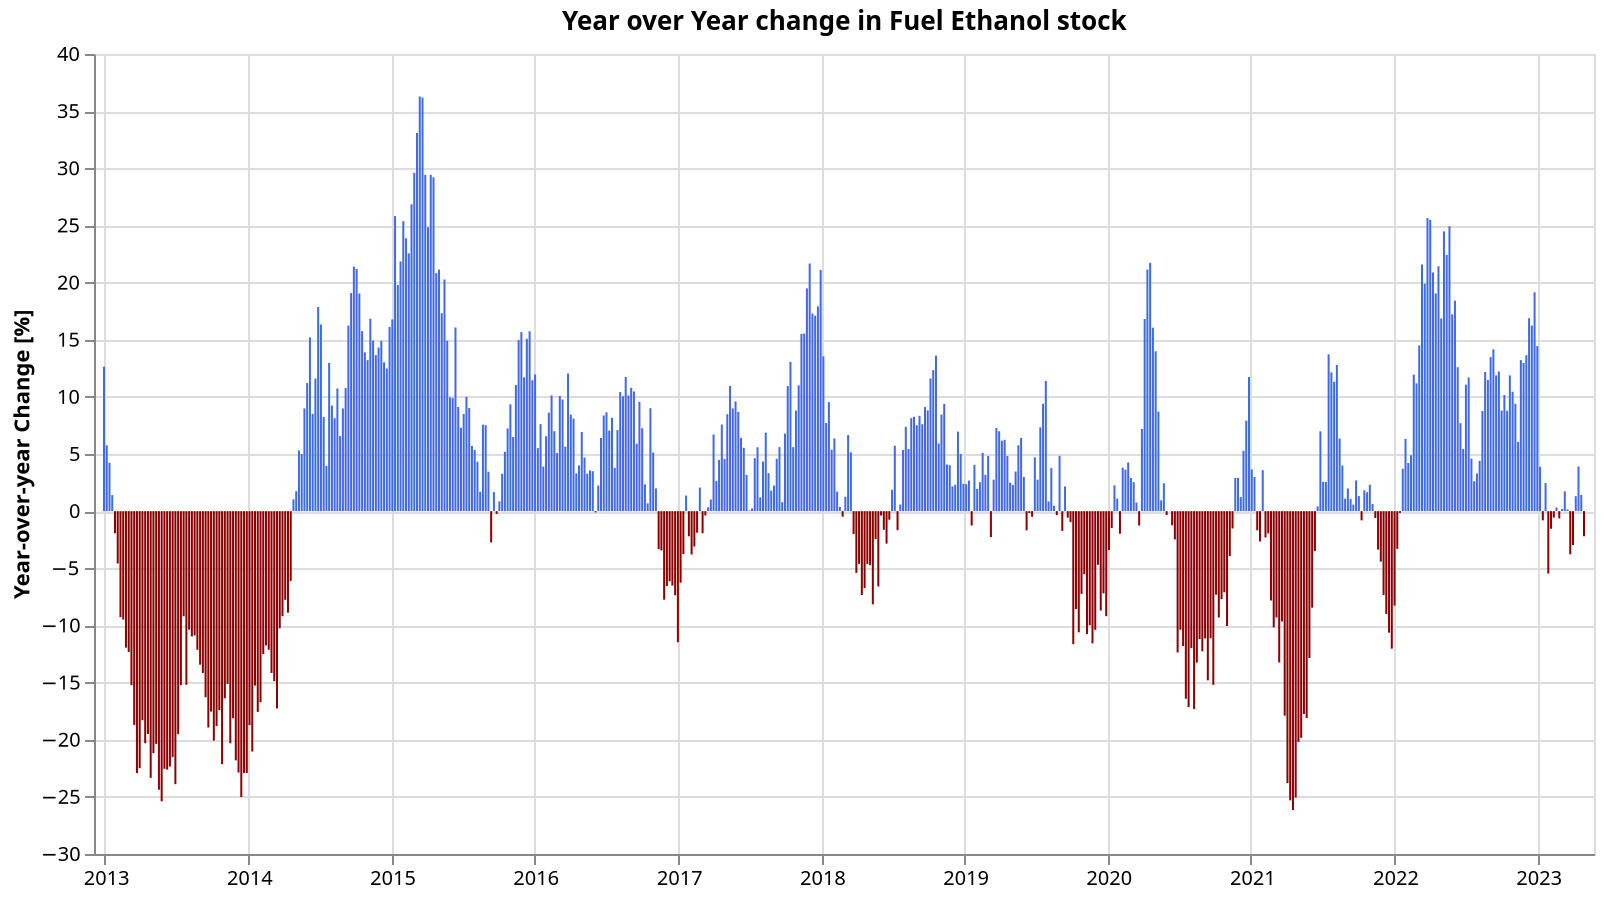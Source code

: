 {
  "config": {
    "view": {
      "continuousWidth": 400,
      "continuousHeight": 300
    }
  },
  "data": {
    "name": "data-045fdbd971f144f46b2c26459a3975e5"
  },
  "mark": {
    "type": "bar",
    "width": 1
  },
  "encoding": {
    "color": {
      "condition": {
        "value": "darkred",
        "test": "datum['Fuel Ethanol'] < 0"
      },
      "value": "royalblue"
    },
    "tooltip": [
      {
        "field": "dt",
        "title": "",
        "type": "temporal"
      },
      {
        "field": "Fuel Ethanol",
        "format": ",.02f",
        "title": "YoY % Change",
        "type": "quantitative"
      }
    ],
    "x": {
      "axis": {
        "title": ""
      },
      "field": "dt",
      "type": "temporal"
    },
    "y": {
      "axis": {
        "title": "Year-over-year Change [%]"
      },
      "field": "Fuel Ethanol",
      "type": "quantitative"
    }
  },
  "height": 400,
  "title": "Year over Year change in Fuel Ethanol stock",
  "width": 750,
  "$schema": "https://vega.github.io/schema/vega-lite/v5.json",
  "datasets": {
    "data-045fdbd971f144f46b2c26459a3975e5": [
      {
        "dt": "2012-01-01T00:00:00",
        "Fuel Ethanol": null
      },
      {
        "dt": "2012-01-08T00:00:00",
        "Fuel Ethanol": null
      },
      {
        "dt": "2012-01-15T00:00:00",
        "Fuel Ethanol": null
      },
      {
        "dt": "2012-01-22T00:00:00",
        "Fuel Ethanol": null
      },
      {
        "dt": "2012-01-29T00:00:00",
        "Fuel Ethanol": null
      },
      {
        "dt": "2012-02-05T00:00:00",
        "Fuel Ethanol": null
      },
      {
        "dt": "2012-02-12T00:00:00",
        "Fuel Ethanol": null
      },
      {
        "dt": "2012-02-19T00:00:00",
        "Fuel Ethanol": null
      },
      {
        "dt": "2012-02-26T00:00:00",
        "Fuel Ethanol": null
      },
      {
        "dt": "2012-03-04T00:00:00",
        "Fuel Ethanol": null
      },
      {
        "dt": "2012-03-11T00:00:00",
        "Fuel Ethanol": null
      },
      {
        "dt": "2012-03-18T00:00:00",
        "Fuel Ethanol": null
      },
      {
        "dt": "2012-03-25T00:00:00",
        "Fuel Ethanol": null
      },
      {
        "dt": "2012-04-01T00:00:00",
        "Fuel Ethanol": null
      },
      {
        "dt": "2012-04-08T00:00:00",
        "Fuel Ethanol": null
      },
      {
        "dt": "2012-04-15T00:00:00",
        "Fuel Ethanol": null
      },
      {
        "dt": "2012-04-22T00:00:00",
        "Fuel Ethanol": null
      },
      {
        "dt": "2012-04-29T00:00:00",
        "Fuel Ethanol": null
      },
      {
        "dt": "2012-05-06T00:00:00",
        "Fuel Ethanol": null
      },
      {
        "dt": "2012-05-13T00:00:00",
        "Fuel Ethanol": null
      },
      {
        "dt": "2012-05-20T00:00:00",
        "Fuel Ethanol": null
      },
      {
        "dt": "2012-05-27T00:00:00",
        "Fuel Ethanol": null
      },
      {
        "dt": "2012-06-03T00:00:00",
        "Fuel Ethanol": null
      },
      {
        "dt": "2012-06-10T00:00:00",
        "Fuel Ethanol": null
      },
      {
        "dt": "2012-06-17T00:00:00",
        "Fuel Ethanol": null
      },
      {
        "dt": "2012-06-24T00:00:00",
        "Fuel Ethanol": null
      },
      {
        "dt": "2012-07-01T00:00:00",
        "Fuel Ethanol": null
      },
      {
        "dt": "2012-07-08T00:00:00",
        "Fuel Ethanol": null
      },
      {
        "dt": "2012-07-15T00:00:00",
        "Fuel Ethanol": null
      },
      {
        "dt": "2012-07-22T00:00:00",
        "Fuel Ethanol": null
      },
      {
        "dt": "2012-07-29T00:00:00",
        "Fuel Ethanol": null
      },
      {
        "dt": "2012-08-05T00:00:00",
        "Fuel Ethanol": null
      },
      {
        "dt": "2012-08-12T00:00:00",
        "Fuel Ethanol": null
      },
      {
        "dt": "2012-08-19T00:00:00",
        "Fuel Ethanol": null
      },
      {
        "dt": "2012-08-26T00:00:00",
        "Fuel Ethanol": null
      },
      {
        "dt": "2012-09-02T00:00:00",
        "Fuel Ethanol": null
      },
      {
        "dt": "2012-09-09T00:00:00",
        "Fuel Ethanol": null
      },
      {
        "dt": "2012-09-16T00:00:00",
        "Fuel Ethanol": null
      },
      {
        "dt": "2012-09-23T00:00:00",
        "Fuel Ethanol": null
      },
      {
        "dt": "2012-09-30T00:00:00",
        "Fuel Ethanol": null
      },
      {
        "dt": "2012-10-07T00:00:00",
        "Fuel Ethanol": null
      },
      {
        "dt": "2012-10-14T00:00:00",
        "Fuel Ethanol": null
      },
      {
        "dt": "2012-10-21T00:00:00",
        "Fuel Ethanol": null
      },
      {
        "dt": "2012-10-28T00:00:00",
        "Fuel Ethanol": null
      },
      {
        "dt": "2012-11-04T00:00:00",
        "Fuel Ethanol": null
      },
      {
        "dt": "2012-11-11T00:00:00",
        "Fuel Ethanol": null
      },
      {
        "dt": "2012-11-18T00:00:00",
        "Fuel Ethanol": null
      },
      {
        "dt": "2012-11-25T00:00:00",
        "Fuel Ethanol": null
      },
      {
        "dt": "2012-12-02T00:00:00",
        "Fuel Ethanol": null
      },
      {
        "dt": "2012-12-09T00:00:00",
        "Fuel Ethanol": null
      },
      {
        "dt": "2012-12-16T00:00:00",
        "Fuel Ethanol": null
      },
      {
        "dt": "2012-12-23T00:00:00",
        "Fuel Ethanol": null
      },
      {
        "dt": "2012-12-30T00:00:00",
        "Fuel Ethanol": 12.638617999442747
      },
      {
        "dt": "2013-01-06T00:00:00",
        "Fuel Ethanol": 5.758269855643738
      },
      {
        "dt": "2013-01-13T00:00:00",
        "Fuel Ethanol": 4.228308164832351
      },
      {
        "dt": "2013-01-20T00:00:00",
        "Fuel Ethanol": 1.403685937894461
      },
      {
        "dt": "2013-01-27T00:00:00",
        "Fuel Ethanol": -1.9336357125805725
      },
      {
        "dt": "2013-02-03T00:00:00",
        "Fuel Ethanol": -4.581493614394905
      },
      {
        "dt": "2013-02-10T00:00:00",
        "Fuel Ethanol": -9.272786488624195
      },
      {
        "dt": "2013-02-17T00:00:00",
        "Fuel Ethanol": -9.493964716805936
      },
      {
        "dt": "2013-02-24T00:00:00",
        "Fuel Ethanol": -11.944368693755115
      },
      {
        "dt": "2013-03-03T00:00:00",
        "Fuel Ethanol": -12.319891255097426
      },
      {
        "dt": "2013-03-10T00:00:00",
        "Fuel Ethanol": -15.220251326951873
      },
      {
        "dt": "2013-03-17T00:00:00",
        "Fuel Ethanol": -18.702945449742447
      },
      {
        "dt": "2013-03-24T00:00:00",
        "Fuel Ethanol": -22.92292734665017
      },
      {
        "dt": "2013-03-31T00:00:00",
        "Fuel Ethanol": -22.48924755021504
      },
      {
        "dt": "2013-04-07T00:00:00",
        "Fuel Ethanol": -18.298732316737087
      },
      {
        "dt": "2013-04-14T00:00:00",
        "Fuel Ethanol": -20.306809905316815
      },
      {
        "dt": "2013-04-21T00:00:00",
        "Fuel Ethanol": -19.494783086216373
      },
      {
        "dt": "2013-04-28T00:00:00",
        "Fuel Ethanol": -23.33723337233372
      },
      {
        "dt": "2013-05-05T00:00:00",
        "Fuel Ethanol": -21.179938242724795
      },
      {
        "dt": "2013-05-12T00:00:00",
        "Fuel Ethanol": -20.363548230731944
      },
      {
        "dt": "2013-05-19T00:00:00",
        "Fuel Ethanol": -24.37610991681466
      },
      {
        "dt": "2013-05-26T00:00:00",
        "Fuel Ethanol": -25.39055235261297
      },
      {
        "dt": "2013-06-02T00:00:00",
        "Fuel Ethanol": -22.545780630545586
      },
      {
        "dt": "2013-06-09T00:00:00",
        "Fuel Ethanol": -22.616858608342206
      },
      {
        "dt": "2013-06-16T00:00:00",
        "Fuel Ethanol": -22.35071984894973
      },
      {
        "dt": "2013-06-23T00:00:00",
        "Fuel Ethanol": -21.505997976586222
      },
      {
        "dt": "2013-06-30T00:00:00",
        "Fuel Ethanol": -23.890011333957517
      },
      {
        "dt": "2013-07-07T00:00:00",
        "Fuel Ethanol": -19.521810362482086
      },
      {
        "dt": "2013-07-14T00:00:00",
        "Fuel Ethanol": -15.228062998568227
      },
      {
        "dt": "2013-07-21T00:00:00",
        "Fuel Ethanol": -9.197579584319904
      },
      {
        "dt": "2013-07-28T00:00:00",
        "Fuel Ethanol": -15.19509303644142
      },
      {
        "dt": "2013-08-04T00:00:00",
        "Fuel Ethanol": -10.374778832234188
      },
      {
        "dt": "2013-08-11T00:00:00",
        "Fuel Ethanol": -10.96113189136444
      },
      {
        "dt": "2013-08-18T00:00:00",
        "Fuel Ethanol": -10.874384902395494
      },
      {
        "dt": "2013-08-25T00:00:00",
        "Fuel Ethanol": -12.133664972423485
      },
      {
        "dt": "2013-09-01T00:00:00",
        "Fuel Ethanol": -13.431560965193245
      },
      {
        "dt": "2013-09-08T00:00:00",
        "Fuel Ethanol": -14.161346488682536
      },
      {
        "dt": "2013-09-15T00:00:00",
        "Fuel Ethanol": -16.284605433376452
      },
      {
        "dt": "2013-09-22T00:00:00",
        "Fuel Ethanol": -18.931408692040087
      },
      {
        "dt": "2013-09-29T00:00:00",
        "Fuel Ethanol": -17.54040833687792
      },
      {
        "dt": "2013-10-06T00:00:00",
        "Fuel Ethanol": -20.07685916078106
      },
      {
        "dt": "2013-10-13T00:00:00",
        "Fuel Ethanol": -18.80035810205909
      },
      {
        "dt": "2013-10-20T00:00:00",
        "Fuel Ethanol": -17.40914419695192
      },
      {
        "dt": "2013-10-27T00:00:00",
        "Fuel Ethanol": -22.138953942232632
      },
      {
        "dt": "2013-11-03T00:00:00",
        "Fuel Ethanol": -16.38178209086899
      },
      {
        "dt": "2013-11-10T00:00:00",
        "Fuel Ethanol": -15.1139992157302
      },
      {
        "dt": "2013-11-17T00:00:00",
        "Fuel Ethanol": -20.30961060918265
      },
      {
        "dt": "2013-11-24T00:00:00",
        "Fuel Ethanol": -18.122853872567724
      },
      {
        "dt": "2013-12-01T00:00:00",
        "Fuel Ethanol": -21.803422780621485
      },
      {
        "dt": "2013-12-08T00:00:00",
        "Fuel Ethanol": -22.867984821250243
      },
      {
        "dt": "2013-12-15T00:00:00",
        "Fuel Ethanol": -25.01679623764277
      },
      {
        "dt": "2013-12-22T00:00:00",
        "Fuel Ethanol": -22.914102879645583
      },
      {
        "dt": "2013-12-29T00:00:00",
        "Fuel Ethanol": -22.910997872656214
      },
      {
        "dt": "2014-01-05T00:00:00",
        "Fuel Ethanol": -18.716631409287785
      },
      {
        "dt": "2014-01-12T00:00:00",
        "Fuel Ethanol": -21.035312607435785
      },
      {
        "dt": "2014-01-19T00:00:00",
        "Fuel Ethanol": -15.261664094009852
      },
      {
        "dt": "2014-01-26T00:00:00",
        "Fuel Ethanol": -17.565725413826684
      },
      {
        "dt": "2014-02-02T00:00:00",
        "Fuel Ethanol": -16.713105781669814
      },
      {
        "dt": "2014-02-09T00:00:00",
        "Fuel Ethanol": -12.502564102564095
      },
      {
        "dt": "2014-02-16T00:00:00",
        "Fuel Ethanol": -11.756860733521425
      },
      {
        "dt": "2014-02-23T00:00:00",
        "Fuel Ethanol": -12.129658304944757
      },
      {
        "dt": "2014-03-02T00:00:00",
        "Fuel Ethanol": -14.159474962534224
      },
      {
        "dt": "2014-03-09T00:00:00",
        "Fuel Ethanol": -14.87585616438356
      },
      {
        "dt": "2014-03-16T00:00:00",
        "Fuel Ethanol": -17.265096127809375
      },
      {
        "dt": "2014-03-23T00:00:00",
        "Fuel Ethanol": -10.251705750817031
      },
      {
        "dt": "2014-03-30T00:00:00",
        "Fuel Ethanol": -9.187117441793957
      },
      {
        "dt": "2014-04-06T00:00:00",
        "Fuel Ethanol": -7.76366089498538
      },
      {
        "dt": "2014-04-13T00:00:00",
        "Fuel Ethanol": -8.88216142114584
      },
      {
        "dt": "2014-04-20T00:00:00",
        "Fuel Ethanol": -6.1050477489768
      },
      {
        "dt": "2014-04-27T00:00:00",
        "Fuel Ethanol": 1.0331063629960058
      },
      {
        "dt": "2014-05-04T00:00:00",
        "Fuel Ethanol": 1.7391820502166588
      },
      {
        "dt": "2014-05-11T00:00:00",
        "Fuel Ethanol": 5.313774423275919
      },
      {
        "dt": "2014-05-18T00:00:00",
        "Fuel Ethanol": 4.99320232356939
      },
      {
        "dt": "2014-05-25T00:00:00",
        "Fuel Ethanol": 8.986103321493122
      },
      {
        "dt": "2014-06-01T00:00:00",
        "Fuel Ethanol": 11.205898482724997
      },
      {
        "dt": "2014-06-08T00:00:00",
        "Fuel Ethanol": 15.195097548774395
      },
      {
        "dt": "2014-06-15T00:00:00",
        "Fuel Ethanol": 8.510638297872353
      },
      {
        "dt": "2014-06-22T00:00:00",
        "Fuel Ethanol": 11.600073651261278
      },
      {
        "dt": "2014-06-29T00:00:00",
        "Fuel Ethanol": 17.863386209129175
      },
      {
        "dt": "2014-07-06T00:00:00",
        "Fuel Ethanol": 16.330555378840916
      },
      {
        "dt": "2014-07-13T00:00:00",
        "Fuel Ethanol": 8.245868017854985
      },
      {
        "dt": "2014-07-20T00:00:00",
        "Fuel Ethanol": 3.9578142203164024
      },
      {
        "dt": "2014-07-27T00:00:00",
        "Fuel Ethanol": 12.970278976478467
      },
      {
        "dt": "2014-08-03T00:00:00",
        "Fuel Ethanol": 9.236659487915766
      },
      {
        "dt": "2014-08-10T00:00:00",
        "Fuel Ethanol": 8.127853881278547
      },
      {
        "dt": "2014-08-17T00:00:00",
        "Fuel Ethanol": 10.732920762043463
      },
      {
        "dt": "2014-08-24T00:00:00",
        "Fuel Ethanol": 6.566153846153844
      },
      {
        "dt": "2014-08-31T00:00:00",
        "Fuel Ethanol": 8.984953132708418
      },
      {
        "dt": "2014-09-07T00:00:00",
        "Fuel Ethanol": 10.768947077263524
      },
      {
        "dt": "2014-09-14T00:00:00",
        "Fuel Ethanol": 16.23810112498454
      },
      {
        "dt": "2014-09-21T00:00:00",
        "Fuel Ethanol": 19.08025363479151
      },
      {
        "dt": "2014-09-28T00:00:00",
        "Fuel Ethanol": 21.400477142304464
      },
      {
        "dt": "2014-10-05T00:00:00",
        "Fuel Ethanol": 21.18908382066276
      },
      {
        "dt": "2014-10-12T00:00:00",
        "Fuel Ethanol": 19.047927881185565
      },
      {
        "dt": "2014-10-19T00:00:00",
        "Fuel Ethanol": 15.749403187302402
      },
      {
        "dt": "2014-10-26T00:00:00",
        "Fuel Ethanol": 13.88944589265424
      },
      {
        "dt": "2014-11-02T00:00:00",
        "Fuel Ethanol": 13.21463897131554
      },
      {
        "dt": "2014-11-09T00:00:00",
        "Fuel Ethanol": 16.841549528146228
      },
      {
        "dt": "2014-11-16T00:00:00",
        "Fuel Ethanol": 14.930716700921565
      },
      {
        "dt": "2014-11-23T00:00:00",
        "Fuel Ethanol": 13.646651577686054
      },
      {
        "dt": "2014-11-30T00:00:00",
        "Fuel Ethanol": 14.314996032795557
      },
      {
        "dt": "2014-12-07T00:00:00",
        "Fuel Ethanol": 14.901605385810468
      },
      {
        "dt": "2014-12-14T00:00:00",
        "Fuel Ethanol": 13.017599999999984
      },
      {
        "dt": "2014-12-21T00:00:00",
        "Fuel Ethanol": 12.484035759897827
      },
      {
        "dt": "2014-12-28T00:00:00",
        "Fuel Ethanol": 16.121165447310993
      },
      {
        "dt": "2015-01-04T00:00:00",
        "Fuel Ethanol": 16.774073615069995
      },
      {
        "dt": "2015-01-11T00:00:00",
        "Fuel Ethanol": 25.81788779698968
      },
      {
        "dt": "2015-01-18T00:00:00",
        "Fuel Ethanol": 19.79668586202843
      },
      {
        "dt": "2015-01-25T00:00:00",
        "Fuel Ethanol": 21.84620836286324
      },
      {
        "dt": "2015-02-01T00:00:00",
        "Fuel Ethanol": 25.371886014696223
      },
      {
        "dt": "2015-02-08T00:00:00",
        "Fuel Ethanol": 23.871761809869895
      },
      {
        "dt": "2015-02-15T00:00:00",
        "Fuel Ethanol": 22.56001860140673
      },
      {
        "dt": "2015-02-22T00:00:00",
        "Fuel Ethanol": 26.84445488721805
      },
      {
        "dt": "2015-03-01T00:00:00",
        "Fuel Ethanol": 29.600866895430734
      },
      {
        "dt": "2015-03-08T00:00:00",
        "Fuel Ethanol": 33.096555192356035
      },
      {
        "dt": "2015-03-15T00:00:00",
        "Fuel Ethanol": 36.28330169535905
      },
      {
        "dt": "2015-03-22T00:00:00",
        "Fuel Ethanol": 36.18475691560723
      },
      {
        "dt": "2015-03-29T00:00:00",
        "Fuel Ethanol": 29.429921259842516
      },
      {
        "dt": "2015-04-05T00:00:00",
        "Fuel Ethanol": 24.843054793685624
      },
      {
        "dt": "2015-04-12T00:00:00",
        "Fuel Ethanol": 29.41950852557673
      },
      {
        "dt": "2015-04-19T00:00:00",
        "Fuel Ethanol": 29.20450417726115
      },
      {
        "dt": "2015-04-26T00:00:00",
        "Fuel Ethanol": 20.828491749941904
      },
      {
        "dt": "2015-05-03T00:00:00",
        "Fuel Ethanol": 21.131855309218196
      },
      {
        "dt": "2015-05-10T00:00:00",
        "Fuel Ethanol": 17.321696913651596
      },
      {
        "dt": "2015-05-17T00:00:00",
        "Fuel Ethanol": 20.270747498528575
      },
      {
        "dt": "2015-05-24T00:00:00",
        "Fuel Ethanol": 14.912230544913951
      },
      {
        "dt": "2015-05-31T00:00:00",
        "Fuel Ethanol": 9.96164383561644
      },
      {
        "dt": "2015-06-07T00:00:00",
        "Fuel Ethanol": 9.901205080881548
      },
      {
        "dt": "2015-06-14T00:00:00",
        "Fuel Ethanol": 16.067226890756302
      },
      {
        "dt": "2015-06-21T00:00:00",
        "Fuel Ethanol": 9.112907661002033
      },
      {
        "dt": "2015-06-28T00:00:00",
        "Fuel Ethanol": 7.295099978026798
      },
      {
        "dt": "2015-07-05T00:00:00",
        "Fuel Ethanol": 8.503773378540957
      },
      {
        "dt": "2015-07-12T00:00:00",
        "Fuel Ethanol": 10.002786291446064
      },
      {
        "dt": "2015-07-19T00:00:00",
        "Fuel Ethanol": 9.024526198439231
      },
      {
        "dt": "2015-07-26T00:00:00",
        "Fuel Ethanol": 5.708290740840383
      },
      {
        "dt": "2015-08-02T00:00:00",
        "Fuel Ethanol": 5.361445783132535
      },
      {
        "dt": "2015-08-09T00:00:00",
        "Fuel Ethanol": 4.32995495495494
      },
      {
        "dt": "2015-08-16T00:00:00",
        "Fuel Ethanol": 1.6985370664621025
      },
      {
        "dt": "2015-08-23T00:00:00",
        "Fuel Ethanol": 7.570595368712829
      },
      {
        "dt": "2015-08-30T00:00:00",
        "Fuel Ethanol": 7.519945679850615
      },
      {
        "dt": "2015-09-06T00:00:00",
        "Fuel Ethanol": 3.445979690361245
      },
      {
        "dt": "2015-09-13T00:00:00",
        "Fuel Ethanol": -2.733315607551179
      },
      {
        "dt": "2015-09-20T00:00:00",
        "Fuel Ethanol": 1.6566265060240948
      },
      {
        "dt": "2015-09-27T00:00:00",
        "Fuel Ethanol": -0.24431697471850589
      },
      {
        "dt": "2015-10-04T00:00:00",
        "Fuel Ethanol": 0.863224491984349
      },
      {
        "dt": "2015-10-11T00:00:00",
        "Fuel Ethanol": 3.2686859882327113
      },
      {
        "dt": "2015-10-18T00:00:00",
        "Fuel Ethanol": 5.195094760312147
      },
      {
        "dt": "2015-10-25T00:00:00",
        "Fuel Ethanol": 7.242209049826864
      },
      {
        "dt": "2015-11-01T00:00:00",
        "Fuel Ethanol": 9.348243928009792
      },
      {
        "dt": "2015-11-08T00:00:00",
        "Fuel Ethanol": 6.489692177351047
      },
      {
        "dt": "2015-11-15T00:00:00",
        "Fuel Ethanol": 11.04124603403518
      },
      {
        "dt": "2015-11-22T00:00:00",
        "Fuel Ethanol": 14.966026241799435
      },
      {
        "dt": "2015-11-29T00:00:00",
        "Fuel Ethanol": 15.663138411706857
      },
      {
        "dt": "2015-12-06T00:00:00",
        "Fuel Ethanol": 11.712676056338033
      },
      {
        "dt": "2015-12-13T00:00:00",
        "Fuel Ethanol": 15.080129112633788
      },
      {
        "dt": "2015-12-20T00:00:00",
        "Fuel Ethanol": 15.73658813511214
      },
      {
        "dt": "2015-12-27T00:00:00",
        "Fuel Ethanol": 11.45130982646181
      },
      {
        "dt": "2016-01-03T00:00:00",
        "Fuel Ethanol": 11.960732289732023
      },
      {
        "dt": "2016-01-10T00:00:00",
        "Fuel Ethanol": 5.516832270502747
      },
      {
        "dt": "2016-01-17T00:00:00",
        "Fuel Ethanol": 7.617599450630297
      },
      {
        "dt": "2016-01-24T00:00:00",
        "Fuel Ethanol": 3.9018952062430223
      },
      {
        "dt": "2016-01-31T00:00:00",
        "Fuel Ethanol": 6.556752120461251
      },
      {
        "dt": "2016-02-07T00:00:00",
        "Fuel Ethanol": 8.616039744499627
      },
      {
        "dt": "2016-02-14T00:00:00",
        "Fuel Ethanol": 10.121419085562522
      },
      {
        "dt": "2016-02-21T00:00:00",
        "Fuel Ethanol": 6.997314068722793
      },
      {
        "dt": "2016-02-28T00:00:00",
        "Fuel Ethanol": 5.091044221479013
      },
      {
        "dt": "2016-03-06T00:00:00",
        "Fuel Ethanol": 10.078874037689523
      },
      {
        "dt": "2016-03-13T00:00:00",
        "Fuel Ethanol": 9.7646493756004
      },
      {
        "dt": "2016-03-20T00:00:00",
        "Fuel Ethanol": 5.638692123657174
      },
      {
        "dt": "2016-03-27T00:00:00",
        "Fuel Ethanol": 12.045554095488376
      },
      {
        "dt": "2016-04-03T00:00:00",
        "Fuel Ethanol": 8.450910511155584
      },
      {
        "dt": "2016-04-10T00:00:00",
        "Fuel Ethanol": 8.098813271978699
      },
      {
        "dt": "2016-04-17T00:00:00",
        "Fuel Ethanol": 3.2986599194077426
      },
      {
        "dt": "2016-04-24T00:00:00",
        "Fuel Ethanol": 4.000577006298989
      },
      {
        "dt": "2016-05-01T00:00:00",
        "Fuel Ethanol": 6.930931509488492
      },
      {
        "dt": "2016-05-08T00:00:00",
        "Fuel Ethanol": 4.6948125523424755
      },
      {
        "dt": "2016-05-15T00:00:00",
        "Fuel Ethanol": 3.2739551727513083
      },
      {
        "dt": "2016-05-22T00:00:00",
        "Fuel Ethanol": 3.5627208041000946
      },
      {
        "dt": "2016-05-29T00:00:00",
        "Fuel Ethanol": 3.493123380506269
      },
      {
        "dt": "2016-06-05T00:00:00",
        "Fuel Ethanol": -0.10372419243306341
      },
      {
        "dt": "2016-06-12T00:00:00",
        "Fuel Ethanol": 2.2395984168355865
      },
      {
        "dt": "2016-06-19T00:00:00",
        "Fuel Ethanol": 6.4012096774193505
      },
      {
        "dt": "2016-06-26T00:00:00",
        "Fuel Ethanol": 8.370878558263373
      },
      {
        "dt": "2016-07-03T00:00:00",
        "Fuel Ethanol": 8.648757623103664
      },
      {
        "dt": "2016-07-10T00:00:00",
        "Fuel Ethanol": 7.046605876393119
      },
      {
        "dt": "2016-07-17T00:00:00",
        "Fuel Ethanol": 8.170151848254005
      },
      {
        "dt": "2016-07-24T00:00:00",
        "Fuel Ethanol": 3.776465798045603
      },
      {
        "dt": "2016-07-31T00:00:00",
        "Fuel Ethanol": 7.089765580331631
      },
      {
        "dt": "2016-08-07T00:00:00",
        "Fuel Ethanol": 10.421501430190517
      },
      {
        "dt": "2016-08-14T00:00:00",
        "Fuel Ethanol": 10.04256236194172
      },
      {
        "dt": "2016-08-21T00:00:00",
        "Fuel Ethanol": 11.751127335194322
      },
      {
        "dt": "2016-08-28T00:00:00",
        "Fuel Ethanol": 10.125249973686978
      },
      {
        "dt": "2016-09-04T00:00:00",
        "Fuel Ethanol": 10.792833386975653
      },
      {
        "dt": "2016-09-11T00:00:00",
        "Fuel Ethanol": 10.475097042261217
      },
      {
        "dt": "2016-09-18T00:00:00",
        "Fuel Ethanol": 5.9047619047619015
      },
      {
        "dt": "2016-09-25T00:00:00",
        "Fuel Ethanol": 9.562346927909694
      },
      {
        "dt": "2016-10-02T00:00:00",
        "Fuel Ethanol": 7.256006804167536
      },
      {
        "dt": "2016-10-09T00:00:00",
        "Fuel Ethanol": 2.3422663009073696
      },
      {
        "dt": "2016-10-16T00:00:00",
        "Fuel Ethanol": 0.6782534972445964
      },
      {
        "dt": "2016-10-23T00:00:00",
        "Fuel Ethanol": 9.007825753844468
      },
      {
        "dt": "2016-10-30T00:00:00",
        "Fuel Ethanol": 5.140087354852452
      },
      {
        "dt": "2016-11-06T00:00:00",
        "Fuel Ethanol": 1.9889678582794001
      },
      {
        "dt": "2016-11-13T00:00:00",
        "Fuel Ethanol": -3.3248480440542183
      },
      {
        "dt": "2016-11-20T00:00:00",
        "Fuel Ethanol": -3.439139960258808
      },
      {
        "dt": "2016-11-27T00:00:00",
        "Fuel Ethanol": -7.746161924288641
      },
      {
        "dt": "2016-12-04T00:00:00",
        "Fuel Ethanol": -6.551011145292252
      },
      {
        "dt": "2016-12-11T00:00:00",
        "Fuel Ethanol": -6.131286290719407
      },
      {
        "dt": "2016-12-18T00:00:00",
        "Fuel Ethanol": -6.509049884730478
      },
      {
        "dt": "2016-12-25T00:00:00",
        "Fuel Ethanol": -7.353962114450063
      },
      {
        "dt": "2017-01-01T00:00:00",
        "Fuel Ethanol": -11.47447746338689
      },
      {
        "dt": "2017-01-08T00:00:00",
        "Fuel Ethanol": -6.259077067228858
      },
      {
        "dt": "2017-01-15T00:00:00",
        "Fuel Ethanol": -3.7602552415679225
      },
      {
        "dt": "2017-01-22T00:00:00",
        "Fuel Ethanol": 1.3621944392610663
      },
      {
        "dt": "2017-01-29T00:00:00",
        "Fuel Ethanol": -2.20016098738931
      },
      {
        "dt": "2017-02-05T00:00:00",
        "Fuel Ethanol": -3.7942150200383273
      },
      {
        "dt": "2017-02-12T00:00:00",
        "Fuel Ethanol": -3.092428288396931
      },
      {
        "dt": "2017-02-19T00:00:00",
        "Fuel Ethanol": -1.8870374377840338
      },
      {
        "dt": "2017-02-26T00:00:00",
        "Fuel Ethanol": 2.0641796322489414
      },
      {
        "dt": "2017-03-05T00:00:00",
        "Fuel Ethanol": -1.935040974814417
      },
      {
        "dt": "2017-03-12T00:00:00",
        "Fuel Ethanol": -0.38069400078766247
      },
      {
        "dt": "2017-03-19T00:00:00",
        "Fuel Ethanol": 0.337492783871407
      },
      {
        "dt": "2017-03-26T00:00:00",
        "Fuel Ethanol": 1.020762748675197
      },
      {
        "dt": "2017-04-02T00:00:00",
        "Fuel Ethanol": 6.711983433870539
      },
      {
        "dt": "2017-04-09T00:00:00",
        "Fuel Ethanol": 2.6258009589102516
      },
      {
        "dt": "2017-04-16T00:00:00",
        "Fuel Ethanol": 4.481538601106783
      },
      {
        "dt": "2017-04-23T00:00:00",
        "Fuel Ethanol": 7.582412501733771
      },
      {
        "dt": "2017-04-30T00:00:00",
        "Fuel Ethanol": 4.558353227332113
      },
      {
        "dt": "2017-05-07T00:00:00",
        "Fuel Ethanol": 8.483907396950885
      },
      {
        "dt": "2017-05-14T00:00:00",
        "Fuel Ethanol": 10.951049613798979
      },
      {
        "dt": "2017-05-21T00:00:00",
        "Fuel Ethanol": 8.989573824052277
      },
      {
        "dt": "2017-05-28T00:00:00",
        "Fuel Ethanol": 9.600847416823166
      },
      {
        "dt": "2017-06-04T00:00:00",
        "Fuel Ethanol": 8.687268232385659
      },
      {
        "dt": "2017-06-11T00:00:00",
        "Fuel Ethanol": 6.420545746388462
      },
      {
        "dt": "2017-06-18T00:00:00",
        "Fuel Ethanol": 5.542396968261487
      },
      {
        "dt": "2017-06-25T00:00:00",
        "Fuel Ethanol": 3.170028818443793
      },
      {
        "dt": "2017-07-02T00:00:00",
        "Fuel Ethanol": 0.06494410168391695
      },
      {
        "dt": "2017-07-09T00:00:00",
        "Fuel Ethanol": 0.23661918508353086
      },
      {
        "dt": "2017-07-16T00:00:00",
        "Fuel Ethanol": 4.632036678167983
      },
      {
        "dt": "2017-07-23T00:00:00",
        "Fuel Ethanol": 5.586071603727305
      },
      {
        "dt": "2017-07-30T00:00:00",
        "Fuel Ethanol": 1.2085618599233072
      },
      {
        "dt": "2017-08-06T00:00:00",
        "Fuel Ethanol": 4.3352883675464415
      },
      {
        "dt": "2017-08-13T00:00:00",
        "Fuel Ethanol": 6.8690330477356065
      },
      {
        "dt": "2017-08-20T00:00:00",
        "Fuel Ethanol": 3.324206177643263
      },
      {
        "dt": "2017-08-27T00:00:00",
        "Fuel Ethanol": 1.8015865430564881
      },
      {
        "dt": "2017-09-03T00:00:00",
        "Fuel Ethanol": 2.236854846518832
      },
      {
        "dt": "2017-09-10T00:00:00",
        "Fuel Ethanol": 4.577621616271599
      },
      {
        "dt": "2017-09-17T00:00:00",
        "Fuel Ethanol": 5.605515587529997
      },
      {
        "dt": "2017-09-24T00:00:00",
        "Fuel Ethanol": 0.7872485178345823
      },
      {
        "dt": "2017-10-01T00:00:00",
        "Fuel Ethanol": 6.779997026317108
      },
      {
        "dt": "2017-10-08T00:00:00",
        "Fuel Ethanol": 10.94329896907218
      },
      {
        "dt": "2017-10-15T00:00:00",
        "Fuel Ethanol": 13.05263157894736
      },
      {
        "dt": "2017-10-22T00:00:00",
        "Fuel Ethanol": 5.597670565791457
      },
      {
        "dt": "2017-10-29T00:00:00",
        "Fuel Ethanol": 8.789705658847957
      },
      {
        "dt": "2017-11-05T00:00:00",
        "Fuel Ethanol": 11.004212387539658
      },
      {
        "dt": "2017-11-12T00:00:00",
        "Fuel Ethanol": 15.519372346713944
      },
      {
        "dt": "2017-11-19T00:00:00",
        "Fuel Ethanol": 15.53925707049386
      },
      {
        "dt": "2017-11-26T00:00:00",
        "Fuel Ethanol": 19.492627927146565
      },
      {
        "dt": "2017-12-03T00:00:00",
        "Fuel Ethanol": 21.66216945493793
      },
      {
        "dt": "2017-12-10T00:00:00",
        "Fuel Ethanol": 17.288739777731177
      },
      {
        "dt": "2017-12-17T00:00:00",
        "Fuel Ethanol": 17.103882476390364
      },
      {
        "dt": "2017-12-24T00:00:00",
        "Fuel Ethanol": 17.920034255740514
      },
      {
        "dt": "2017-12-31T00:00:00",
        "Fuel Ethanol": 21.09968947424776
      },
      {
        "dt": "2018-01-07T00:00:00",
        "Fuel Ethanol": 13.543905242640818
      },
      {
        "dt": "2018-01-14T00:00:00",
        "Fuel Ethanol": 7.710158654984611
      },
      {
        "dt": "2018-01-21T00:00:00",
        "Fuel Ethanol": 9.536082474226792
      },
      {
        "dt": "2018-01-28T00:00:00",
        "Fuel Ethanol": 5.372656607224502
      },
      {
        "dt": "2018-02-04T00:00:00",
        "Fuel Ethanol": 6.357256056146698
      },
      {
        "dt": "2018-02-11T00:00:00",
        "Fuel Ethanol": 1.7111111111111077
      },
      {
        "dt": "2018-02-18T00:00:00",
        "Fuel Ethanol": 0.3705500904318759
      },
      {
        "dt": "2018-02-25T00:00:00",
        "Fuel Ethanol": -0.48503746048245144
      },
      {
        "dt": "2018-03-04T00:00:00",
        "Fuel Ethanol": 1.2600630031501359
      },
      {
        "dt": "2018-03-11T00:00:00",
        "Fuel Ethanol": 6.654660458578587
      },
      {
        "dt": "2018-03-18T00:00:00",
        "Fuel Ethanol": 5.147156450542156
      },
      {
        "dt": "2018-03-25T00:00:00",
        "Fuel Ethanol": -2.007997592122812
      },
      {
        "dt": "2018-04-01T00:00:00",
        "Fuel Ethanol": -5.399704703649011
      },
      {
        "dt": "2018-04-08T00:00:00",
        "Fuel Ethanol": -4.615115923678115
      },
      {
        "dt": "2018-04-15T00:00:00",
        "Fuel Ethanol": -7.336980116349734
      },
      {
        "dt": "2018-04-22T00:00:00",
        "Fuel Ethanol": -6.738579225579089
      },
      {
        "dt": "2018-04-29T00:00:00",
        "Fuel Ethanol": -4.613793994744331
      },
      {
        "dt": "2018-05-06T00:00:00",
        "Fuel Ethanol": -4.732162220776404
      },
      {
        "dt": "2018-05-13T00:00:00",
        "Fuel Ethanol": -8.153241650294706
      },
      {
        "dt": "2018-05-20T00:00:00",
        "Fuel Ethanol": -2.4466584376653167
      },
      {
        "dt": "2018-05-27T00:00:00",
        "Fuel Ethanol": -6.589641084215614
      },
      {
        "dt": "2018-06-03T00:00:00",
        "Fuel Ethanol": -0.38668001091802795
      },
      {
        "dt": "2018-06-10T00:00:00",
        "Fuel Ethanol": -1.632508206902683
      },
      {
        "dt": "2018-06-17T00:00:00",
        "Fuel Ethanol": -2.8411131059246086
      },
      {
        "dt": "2018-06-24T00:00:00",
        "Fuel Ethanol": -0.7509845223921618
      },
      {
        "dt": "2018-07-01T00:00:00",
        "Fuel Ethanol": 1.872884891752813
      },
      {
        "dt": "2018-07-08T00:00:00",
        "Fuel Ethanol": 5.722109437703593
      },
      {
        "dt": "2018-07-15T00:00:00",
        "Fuel Ethanol": -1.6668925328635287
      },
      {
        "dt": "2018-07-22T00:00:00",
        "Fuel Ethanol": 0.5759672999210208
      },
      {
        "dt": "2018-07-29T00:00:00",
        "Fuel Ethanol": 5.347208900824851
      },
      {
        "dt": "2018-08-05T00:00:00",
        "Fuel Ethanol": 7.3827704127043425
      },
      {
        "dt": "2018-08-12T00:00:00",
        "Fuel Ethanol": 5.447132123877596
      },
      {
        "dt": "2018-08-19T00:00:00",
        "Fuel Ethanol": 8.136129062253005
      },
      {
        "dt": "2018-08-26T00:00:00",
        "Fuel Ethanol": 8.252358822701034
      },
      {
        "dt": "2018-09-02T00:00:00",
        "Fuel Ethanol": 7.515627959840887
      },
      {
        "dt": "2018-09-09T00:00:00",
        "Fuel Ethanol": 8.33806549309104
      },
      {
        "dt": "2018-09-16T00:00:00",
        "Fuel Ethanol": 7.607152994606858
      },
      {
        "dt": "2018-09-23T00:00:00",
        "Fuel Ethanol": 9.108003857280632
      },
      {
        "dt": "2018-09-30T00:00:00",
        "Fuel Ethanol": 8.818751450452545
      },
      {
        "dt": "2018-10-07T00:00:00",
        "Fuel Ethanol": 11.606188728337141
      },
      {
        "dt": "2018-10-14T00:00:00",
        "Fuel Ethanol": 12.337057728119172
      },
      {
        "dt": "2018-10-21T00:00:00",
        "Fuel Ethanol": 13.611295996957296
      },
      {
        "dt": "2018-10-28T00:00:00",
        "Fuel Ethanol": 5.923442302319071
      },
      {
        "dt": "2018-11-04T00:00:00",
        "Fuel Ethanol": 8.456312953853363
      },
      {
        "dt": "2018-11-11T00:00:00",
        "Fuel Ethanol": 9.382704563427446
      },
      {
        "dt": "2018-11-18T00:00:00",
        "Fuel Ethanol": 4.082751061789303
      },
      {
        "dt": "2018-11-25T00:00:00",
        "Fuel Ethanol": 4.019234258755211
      },
      {
        "dt": "2018-12-02T00:00:00",
        "Fuel Ethanol": 2.155784244144776
      },
      {
        "dt": "2018-12-09T00:00:00",
        "Fuel Ethanol": 2.3062483239474574
      },
      {
        "dt": "2018-12-16T00:00:00",
        "Fuel Ethanol": 6.957885304659506
      },
      {
        "dt": "2018-12-23T00:00:00",
        "Fuel Ethanol": 5.00204257636967
      },
      {
        "dt": "2018-12-30T00:00:00",
        "Fuel Ethanol": 2.4006366329192286
      },
      {
        "dt": "2019-01-06T00:00:00",
        "Fuel Ethanol": 2.3548571680091612
      },
      {
        "dt": "2019-01-13T00:00:00",
        "Fuel Ethanol": 2.6733500417710943
      },
      {
        "dt": "2019-01-20T00:00:00",
        "Fuel Ethanol": -1.2563025210084011
      },
      {
        "dt": "2019-01-27T00:00:00",
        "Fuel Ethanol": 4.057279236276834
      },
      {
        "dt": "2019-02-03T00:00:00",
        "Fuel Ethanol": 1.9498488654263735
      },
      {
        "dt": "2019-02-10T00:00:00",
        "Fuel Ethanol": 2.538780860825862
      },
      {
        "dt": "2019-02-17T00:00:00",
        "Fuel Ethanol": 5.098228804992755
      },
      {
        "dt": "2019-02-24T00:00:00",
        "Fuel Ethanol": 3.1768136124287416
      },
      {
        "dt": "2019-03-03T00:00:00",
        "Fuel Ethanol": 4.826304873833398
      },
      {
        "dt": "2019-03-10T00:00:00",
        "Fuel Ethanol": -2.2651455870845383
      },
      {
        "dt": "2019-03-17T00:00:00",
        "Fuel Ethanol": 2.7527569660745765
      },
      {
        "dt": "2019-03-24T00:00:00",
        "Fuel Ethanol": 7.2751206669591895
      },
      {
        "dt": "2019-03-31T00:00:00",
        "Fuel Ethanol": 6.987736900780384
      },
      {
        "dt": "2019-04-07T00:00:00",
        "Fuel Ethanol": 6.165888492172478
      },
      {
        "dt": "2019-04-14T00:00:00",
        "Fuel Ethanol": 6.240629685157417
      },
      {
        "dt": "2019-04-21T00:00:00",
        "Fuel Ethanol": 4.820054375374405
      },
      {
        "dt": "2019-04-28T00:00:00",
        "Fuel Ethanol": 2.4975160328786883
      },
      {
        "dt": "2019-05-05T00:00:00",
        "Fuel Ethanol": 2.294663995629209
      },
      {
        "dt": "2019-05-12T00:00:00",
        "Fuel Ethanol": 3.4643106254359513
      },
      {
        "dt": "2019-05-19T00:00:00",
        "Fuel Ethanol": 5.761670206516323
      },
      {
        "dt": "2019-05-26T00:00:00",
        "Fuel Ethanol": 6.400790104876997
      },
      {
        "dt": "2019-06-02T00:00:00",
        "Fuel Ethanol": 2.995844179567997
      },
      {
        "dt": "2019-06-09T00:00:00",
        "Fuel Ethanol": -1.677640479841258
      },
      {
        "dt": "2019-06-16T00:00:00",
        "Fuel Ethanol": -0.15706564420011615
      },
      {
        "dt": "2019-06-23T00:00:00",
        "Fuel Ethanol": -0.493679062471164
      },
      {
        "dt": "2019-06-30T00:00:00",
        "Fuel Ethanol": 4.705346985210457
      },
      {
        "dt": "2019-07-07T00:00:00",
        "Fuel Ethanol": 2.7508596436386368
      },
      {
        "dt": "2019-07-14T00:00:00",
        "Fuel Ethanol": 7.336457184858491
      },
      {
        "dt": "2019-07-21T00:00:00",
        "Fuel Ethanol": 9.402854107975811
      },
      {
        "dt": "2019-07-28T00:00:00",
        "Fuel Ethanol": 11.385259707743444
      },
      {
        "dt": "2019-08-04T00:00:00",
        "Fuel Ethanol": 0.8463115648039254
      },
      {
        "dt": "2019-08-11T00:00:00",
        "Fuel Ethanol": 3.762436460007823
      },
      {
        "dt": "2019-08-18T00:00:00",
        "Fuel Ethanol": 0.4643363859151428
      },
      {
        "dt": "2019-08-25T00:00:00",
        "Fuel Ethanol": -0.3425697064307731
      },
      {
        "dt": "2019-09-01T00:00:00",
        "Fuel Ethanol": 4.836365238074269
      },
      {
        "dt": "2019-09-08T00:00:00",
        "Fuel Ethanol": -1.7253428845985797
      },
      {
        "dt": "2019-09-15T00:00:00",
        "Fuel Ethanol": 2.1630176734370954
      },
      {
        "dt": "2019-09-22T00:00:00",
        "Fuel Ethanol": -0.5700649608909036
      },
      {
        "dt": "2019-09-29T00:00:00",
        "Fuel Ethanol": -0.9639582000426472
      },
      {
        "dt": "2019-10-06T00:00:00",
        "Fuel Ethanol": -11.643978185754133
      },
      {
        "dt": "2019-10-13T00:00:00",
        "Fuel Ethanol": -8.574388727724823
      },
      {
        "dt": "2019-10-20T00:00:00",
        "Fuel Ethanol": -10.599656860693807
      },
      {
        "dt": "2019-10-27T00:00:00",
        "Fuel Ethanol": -7.240833553152193
      },
      {
        "dt": "2019-11-03T00:00:00",
        "Fuel Ethanol": -5.511879049676027
      },
      {
        "dt": "2019-11-10T00:00:00",
        "Fuel Ethanol": -10.75529471804032
      },
      {
        "dt": "2019-11-17T00:00:00",
        "Fuel Ethanol": -9.990785836514416
      },
      {
        "dt": "2019-11-24T00:00:00",
        "Fuel Ethanol": -11.569995638900998
      },
      {
        "dt": "2019-12-01T00:00:00",
        "Fuel Ethanol": -10.382110290924885
      },
      {
        "dt": "2019-12-08T00:00:00",
        "Fuel Ethanol": -4.696373962429002
      },
      {
        "dt": "2019-12-15T00:00:00",
        "Fuel Ethanol": -8.691827587651336
      },
      {
        "dt": "2019-12-22T00:00:00",
        "Fuel Ethanol": -7.193187221717878
      },
      {
        "dt": "2019-12-29T00:00:00",
        "Fuel Ethanol": -9.18746222260599
      },
      {
        "dt": "2020-01-05T00:00:00",
        "Fuel Ethanol": -3.40586565752129
      },
      {
        "dt": "2020-01-12T00:00:00",
        "Fuel Ethanol": -1.4774527857479236
      },
      {
        "dt": "2020-01-19T00:00:00",
        "Fuel Ethanol": 2.2552231819922497
      },
      {
        "dt": "2020-01-26T00:00:00",
        "Fuel Ethanol": 1.1009174311926495
      },
      {
        "dt": "2020-02-02T00:00:00",
        "Fuel Ethanol": -1.9751952227836433
      },
      {
        "dt": "2020-02-09T00:00:00",
        "Fuel Ethanol": 3.8012443535327733
      },
      {
        "dt": "2020-02-16T00:00:00",
        "Fuel Ethanol": 3.629824781499602
      },
      {
        "dt": "2020-02-23T00:00:00",
        "Fuel Ethanol": 4.255767851870607
      },
      {
        "dt": "2020-03-01T00:00:00",
        "Fuel Ethanol": 2.897654672107497
      },
      {
        "dt": "2020-03-08T00:00:00",
        "Fuel Ethanol": 2.540980152543071
      },
      {
        "dt": "2020-03-15T00:00:00",
        "Fuel Ethanol": 0.761920367032598
      },
      {
        "dt": "2020-03-22T00:00:00",
        "Fuel Ethanol": -1.2598167539267013
      },
      {
        "dt": "2020-03-29T00:00:00",
        "Fuel Ethanol": 7.189896632210724
      },
      {
        "dt": "2020-04-05T00:00:00",
        "Fuel Ethanol": 16.806795153710176
      },
      {
        "dt": "2020-04-12T00:00:00",
        "Fuel Ethanol": 21.136884812136202
      },
      {
        "dt": "2020-04-19T00:00:00",
        "Fuel Ethanol": 21.72594188244603
      },
      {
        "dt": "2020-04-26T00:00:00",
        "Fuel Ethanol": 16.047587574355582
      },
      {
        "dt": "2020-05-03T00:00:00",
        "Fuel Ethanol": 13.993234822859169
      },
      {
        "dt": "2020-05-10T00:00:00",
        "Fuel Ethanol": 8.719101123595507
      },
      {
        "dt": "2020-05-17T00:00:00",
        "Fuel Ethanol": 0.9485558024269425
      },
      {
        "dt": "2020-05-24T00:00:00",
        "Fuel Ethanol": 2.4398868458274325
      },
      {
        "dt": "2020-05-31T00:00:00",
        "Fuel Ethanol": -0.34141799317164434
      },
      {
        "dt": "2020-06-07T00:00:00",
        "Fuel Ethanol": 0.0
      },
      {
        "dt": "2020-06-14T00:00:00",
        "Fuel Ethanol": -1.2353676028316274
      },
      {
        "dt": "2020-06-21T00:00:00",
        "Fuel Ethanol": -2.471368294153109
      },
      {
        "dt": "2020-06-28T00:00:00",
        "Fuel Ethanol": -12.364726846016772
      },
      {
        "dt": "2020-07-05T00:00:00",
        "Fuel Ethanol": -10.382893650310743
      },
      {
        "dt": "2020-07-12T00:00:00",
        "Fuel Ethanol": -11.799700406591052
      },
      {
        "dt": "2020-07-19T00:00:00",
        "Fuel Ethanol": -16.412680991177343
      },
      {
        "dt": "2020-07-26T00:00:00",
        "Fuel Ethanol": -17.14892921366684
      },
      {
        "dt": "2020-08-02T00:00:00",
        "Fuel Ethanol": -11.98684950469352
      },
      {
        "dt": "2020-08-09T00:00:00",
        "Fuel Ethanol": -17.305196164635927
      },
      {
        "dt": "2020-08-16T00:00:00",
        "Fuel Ethanol": -13.253733898232555
      },
      {
        "dt": "2020-08-23T00:00:00",
        "Fuel Ethanol": -11.195718388303888
      },
      {
        "dt": "2020-08-30T00:00:00",
        "Fuel Ethanol": -12.264190580227707
      },
      {
        "dt": "2020-09-06T00:00:00",
        "Fuel Ethanol": -11.138272812124983
      },
      {
        "dt": "2020-09-13T00:00:00",
        "Fuel Ethanol": -14.803339357948197
      },
      {
        "dt": "2020-09-20T00:00:00",
        "Fuel Ethanol": -11.124444444444448
      },
      {
        "dt": "2020-09-27T00:00:00",
        "Fuel Ethanol": -15.194452818812188
      },
      {
        "dt": "2020-10-04T00:00:00",
        "Fuel Ethanol": -7.312476441764037
      },
      {
        "dt": "2020-10-11T00:00:00",
        "Fuel Ethanol": -9.306015139839541
      },
      {
        "dt": "2020-10-18T00:00:00",
        "Fuel Ethanol": -7.690507395618806
      },
      {
        "dt": "2020-10-25T00:00:00",
        "Fuel Ethanol": -7.09986255272762
      },
      {
        "dt": "2020-11-01T00:00:00",
        "Fuel Ethanol": -10.053030995702649
      },
      {
        "dt": "2020-11-08T00:00:00",
        "Fuel Ethanol": -3.9361448653800313
      },
      {
        "dt": "2020-11-15T00:00:00",
        "Fuel Ethanol": -1.516037827824901
      },
      {
        "dt": "2020-11-22T00:00:00",
        "Fuel Ethanol": 2.9047689500419027
      },
      {
        "dt": "2020-11-29T00:00:00",
        "Fuel Ethanol": 2.9119627888948063
      },
      {
        "dt": "2020-12-06T00:00:00",
        "Fuel Ethanol": 1.2285124914049872
      },
      {
        "dt": "2020-12-13T00:00:00",
        "Fuel Ethanol": 5.284888521882736
      },
      {
        "dt": "2020-12-20T00:00:00",
        "Fuel Ethanol": 7.91839396338907
      },
      {
        "dt": "2020-12-27T00:00:00",
        "Fuel Ethanol": 11.742892459826958
      },
      {
        "dt": "2021-01-03T00:00:00",
        "Fuel Ethanol": 3.6595138456058995
      },
      {
        "dt": "2021-01-10T00:00:00",
        "Fuel Ethanol": 2.981830826740839
      },
      {
        "dt": "2021-01-17T00:00:00",
        "Fuel Ethanol": -1.67700054096791
      },
      {
        "dt": "2021-01-24T00:00:00",
        "Fuel Ethanol": -2.648077874938126
      },
      {
        "dt": "2021-01-31T00:00:00",
        "Fuel Ethanol": 3.586947260799178
      },
      {
        "dt": "2021-02-07T00:00:00",
        "Fuel Ethanol": -2.307250184744236
      },
      {
        "dt": "2021-02-14T00:00:00",
        "Fuel Ethanol": -1.9531092369153735
      },
      {
        "dt": "2021-02-21T00:00:00",
        "Fuel Ethanol": -7.820211991261427
      },
      {
        "dt": "2021-02-28T00:00:00",
        "Fuel Ethanol": -10.17064572985098
      },
      {
        "dt": "2021-03-07T00:00:00",
        "Fuel Ethanol": -9.303854688912628
      },
      {
        "dt": "2021-03-14T00:00:00",
        "Fuel Ethanol": -13.244979266607038
      },
      {
        "dt": "2021-03-21T00:00:00",
        "Fuel Ethanol": -9.656172328086166
      },
      {
        "dt": "2021-03-28T00:00:00",
        "Fuel Ethanol": -17.898666251895623
      },
      {
        "dt": "2021-04-04T00:00:00",
        "Fuel Ethanol": -23.804953674652108
      },
      {
        "dt": "2021-04-11T00:00:00",
        "Fuel Ethanol": -25.304889147766573
      },
      {
        "dt": "2021-04-18T00:00:00",
        "Fuel Ethanol": -26.154790711112717
      },
      {
        "dt": "2021-04-25T00:00:00",
        "Fuel Ethanol": -25.063598739416026
      },
      {
        "dt": "2021-05-02T00:00:00",
        "Fuel Ethanol": -20.193659222239567
      },
      {
        "dt": "2021-05-09T00:00:00",
        "Fuel Ethanol": -19.83050847457627
      },
      {
        "dt": "2021-05-16T00:00:00",
        "Fuel Ethanol": -17.747396935579452
      },
      {
        "dt": "2021-05-23T00:00:00",
        "Fuel Ethanol": -18.10493614083534
      },
      {
        "dt": "2021-05-30T00:00:00",
        "Fuel Ethanol": -12.849261434418924
      },
      {
        "dt": "2021-06-06T00:00:00",
        "Fuel Ethanol": -8.44876616824144
      },
      {
        "dt": "2021-06-13T00:00:00",
        "Fuel Ethanol": -3.4854305256254103
      },
      {
        "dt": "2021-06-20T00:00:00",
        "Fuel Ethanol": 0.40886184273083437
      },
      {
        "dt": "2021-06-27T00:00:00",
        "Fuel Ethanol": 6.98274151953977
      },
      {
        "dt": "2021-07-04T00:00:00",
        "Fuel Ethanol": 2.565470417070803
      },
      {
        "dt": "2021-07-11T00:00:00",
        "Fuel Ethanol": 2.5524068322981375
      },
      {
        "dt": "2021-07-18T00:00:00",
        "Fuel Ethanol": 13.721529215696183
      },
      {
        "dt": "2021-07-25T00:00:00",
        "Fuel Ethanol": 12.139897395422272
      },
      {
        "dt": "2021-08-01T00:00:00",
        "Fuel Ethanol": 11.319178216848535
      },
      {
        "dt": "2021-08-08T00:00:00",
        "Fuel Ethanol": 12.789873417721509
      },
      {
        "dt": "2021-08-15T00:00:00",
        "Fuel Ethanol": 6.354218056240746
      },
      {
        "dt": "2021-08-22T00:00:00",
        "Fuel Ethanol": 3.988436474104562
      },
      {
        "dt": "2021-08-29T00:00:00",
        "Fuel Ethanol": 1.0918494397088363
      },
      {
        "dt": "2021-09-05T00:00:00",
        "Fuel Ethanol": 1.9856949932476553
      },
      {
        "dt": "2021-09-12T00:00:00",
        "Fuel Ethanol": 1.0708152338620325
      },
      {
        "dt": "2021-09-19T00:00:00",
        "Fuel Ethanol": 0.5700855128269344
      },
      {
        "dt": "2021-09-26T00:00:00",
        "Fuel Ethanol": 2.686506525823984
      },
      {
        "dt": "2021-10-03T00:00:00",
        "Fuel Ethanol": 1.3165921106140788
      },
      {
        "dt": "2021-10-10T00:00:00",
        "Fuel Ethanol": -0.8046781287484928
      },
      {
        "dt": "2021-10-17T00:00:00",
        "Fuel Ethanol": 1.820394503321321
      },
      {
        "dt": "2021-10-24T00:00:00",
        "Fuel Ethanol": 1.6529768889342433
      },
      {
        "dt": "2021-10-31T00:00:00",
        "Fuel Ethanol": 2.3074968233799176
      },
      {
        "dt": "2021-11-07T00:00:00",
        "Fuel Ethanol": 0.6299915670420209
      },
      {
        "dt": "2021-11-14T00:00:00",
        "Fuel Ethanol": -0.603870712270449
      },
      {
        "dt": "2021-11-21T00:00:00",
        "Fuel Ethanol": -3.364324738809543
      },
      {
        "dt": "2021-11-28T00:00:00",
        "Fuel Ethanol": -4.420903954802258
      },
      {
        "dt": "2021-12-05T00:00:00",
        "Fuel Ethanol": -7.331431417832723
      },
      {
        "dt": "2021-12-12T00:00:00",
        "Fuel Ethanol": -9.006535947712424
      },
      {
        "dt": "2021-12-19T00:00:00",
        "Fuel Ethanol": -10.634900082006137
      },
      {
        "dt": "2021-12-26T00:00:00",
        "Fuel Ethanol": -12.031994554118464
      },
      {
        "dt": "2022-01-02T00:00:00",
        "Fuel Ethanol": -8.267479814464862
      },
      {
        "dt": "2022-01-09T00:00:00",
        "Fuel Ethanol": -3.296471382745225
      },
      {
        "dt": "2022-01-16T00:00:00",
        "Fuel Ethanol": -0.1523616048755727
      },
      {
        "dt": "2022-01-23T00:00:00",
        "Fuel Ethanol": 3.703076010507589
      },
      {
        "dt": "2022-01-30T00:00:00",
        "Fuel Ethanol": 6.325053462740593
      },
      {
        "dt": "2022-02-06T00:00:00",
        "Fuel Ethanol": 4.214994116658266
      },
      {
        "dt": "2022-02-13T00:00:00",
        "Fuel Ethanol": 4.881261061036346
      },
      {
        "dt": "2022-02-20T00:00:00",
        "Fuel Ethanol": 11.946456001755546
      },
      {
        "dt": "2022-02-27T00:00:00",
        "Fuel Ethanol": 11.183946488294305
      },
      {
        "dt": "2022-03-06T00:00:00",
        "Fuel Ethanol": 14.50385138196648
      },
      {
        "dt": "2022-03-13T00:00:00",
        "Fuel Ethanol": 21.579194001874423
      },
      {
        "dt": "2022-03-20T00:00:00",
        "Fuel Ethanol": 19.895456004401836
      },
      {
        "dt": "2022-03-27T00:00:00",
        "Fuel Ethanol": 25.646490480250073
      },
      {
        "dt": "2022-04-03T00:00:00",
        "Fuel Ethanol": 25.486871427187285
      },
      {
        "dt": "2022-04-10T00:00:00",
        "Fuel Ethanol": 20.884101764304507
      },
      {
        "dt": "2022-04-17T00:00:00",
        "Fuel Ethanol": 19.04924927862277
      },
      {
        "dt": "2022-04-24T00:00:00",
        "Fuel Ethanol": 21.42784758816376
      },
      {
        "dt": "2022-05-01T00:00:00",
        "Fuel Ethanol": 16.86399217221135
      },
      {
        "dt": "2022-05-08T00:00:00",
        "Fuel Ethanol": 24.47790439849431
      },
      {
        "dt": "2022-05-15T00:00:00",
        "Fuel Ethanol": 22.425770596408178
      },
      {
        "dt": "2022-05-22T00:00:00",
        "Fuel Ethanol": 24.931506849315067
      },
      {
        "dt": "2022-05-29T00:00:00",
        "Fuel Ethanol": 17.219726363079424
      },
      {
        "dt": "2022-06-05T00:00:00",
        "Fuel Ethanol": 18.416833667334664
      },
      {
        "dt": "2022-06-12T00:00:00",
        "Fuel Ethanol": 12.595864479176777
      },
      {
        "dt": "2022-06-19T00:00:00",
        "Fuel Ethanol": 7.698863636363629
      },
      {
        "dt": "2022-06-26T00:00:00",
        "Fuel Ethanol": 5.442239940663818
      },
      {
        "dt": "2022-07-03T00:00:00",
        "Fuel Ethanol": 11.069081280438775
      },
      {
        "dt": "2022-07-10T00:00:00",
        "Fuel Ethanol": 11.696791899309167
      },
      {
        "dt": "2022-07-17T00:00:00",
        "Fuel Ethanol": 4.596322941646691
      },
      {
        "dt": "2022-07-24T00:00:00",
        "Fuel Ethanol": 2.617340430211579
      },
      {
        "dt": "2022-07-31T00:00:00",
        "Fuel Ethanol": 3.2893284471720463
      },
      {
        "dt": "2022-08-07T00:00:00",
        "Fuel Ethanol": 4.39935356437422
      },
      {
        "dt": "2022-08-14T00:00:00",
        "Fuel Ethanol": 8.75776973745246
      },
      {
        "dt": "2022-08-21T00:00:00",
        "Fuel Ethanol": 12.17547000895256
      },
      {
        "dt": "2022-08-28T00:00:00",
        "Fuel Ethanol": 11.477972524869728
      },
      {
        "dt": "2022-09-04T00:00:00",
        "Fuel Ethanol": 13.477194703285921
      },
      {
        "dt": "2022-09-11T00:00:00",
        "Fuel Ethanol": 14.157921039480259
      },
      {
        "dt": "2022-09-18T00:00:00",
        "Fuel Ethanol": 11.884043558251701
      },
      {
        "dt": "2022-09-25T00:00:00",
        "Fuel Ethanol": 12.220573689416426
      },
      {
        "dt": "2022-10-02T00:00:00",
        "Fuel Ethanol": 8.800361246299726
      },
      {
        "dt": "2022-10-09T00:00:00",
        "Fuel Ethanol": 10.157706454375969
      },
      {
        "dt": "2022-10-16T00:00:00",
        "Fuel Ethanol": 8.784860557768948
      },
      {
        "dt": "2022-10-23T00:00:00",
        "Fuel Ethanol": 11.874529485570884
      },
      {
        "dt": "2022-10-30T00:00:00",
        "Fuel Ethanol": 10.447612896815528
      },
      {
        "dt": "2022-11-06T00:00:00",
        "Fuel Ethanol": 9.395642314896957
      },
      {
        "dt": "2022-11-13T00:00:00",
        "Fuel Ethanol": 6.060455156615707
      },
      {
        "dt": "2022-11-20T00:00:00",
        "Fuel Ethanol": 13.216623685776629
      },
      {
        "dt": "2022-11-27T00:00:00",
        "Fuel Ethanol": 12.969804443130894
      },
      {
        "dt": "2022-12-04T00:00:00",
        "Fuel Ethanol": 13.648358092259594
      },
      {
        "dt": "2022-12-11T00:00:00",
        "Fuel Ethanol": 16.88454723938131
      },
      {
        "dt": "2022-12-18T00:00:00",
        "Fuel Ethanol": 16.237623762376252
      },
      {
        "dt": "2022-12-25T00:00:00",
        "Fuel Ethanol": 19.152640742890313
      },
      {
        "dt": "2023-01-01T00:00:00",
        "Fuel Ethanol": 14.443560091764574
      },
      {
        "dt": "2023-01-08T00:00:00",
        "Fuel Ethanol": 3.8802322028719693
      },
      {
        "dt": "2023-01-15T00:00:00",
        "Fuel Ethanol": -0.8053577483892793
      },
      {
        "dt": "2023-01-22T00:00:00",
        "Fuel Ethanol": 2.45546657950646
      },
      {
        "dt": "2023-01-29T00:00:00",
        "Fuel Ethanol": -5.461437301771488
      },
      {
        "dt": "2023-02-05T00:00:00",
        "Fuel Ethanol": -1.5403846929311626
      },
      {
        "dt": "2023-02-12T00:00:00",
        "Fuel Ethanol": -0.5650826040890067
      },
      {
        "dt": "2023-02-19T00:00:00",
        "Fuel Ethanol": 0.3175598855216233
      },
      {
        "dt": "2023-02-26T00:00:00",
        "Fuel Ethanol": -0.6336983114747619
      },
      {
        "dt": "2023-03-05T00:00:00",
        "Fuel Ethanol": 0.19389814411776563
      },
      {
        "dt": "2023-03-12T00:00:00",
        "Fuel Ethanol": 1.73058392753902
      },
      {
        "dt": "2023-03-19T00:00:00",
        "Fuel Ethanol": 0.15297537096528036
      },
      {
        "dt": "2023-03-26T00:00:00",
        "Fuel Ethanol": -3.7769987560782536
      },
      {
        "dt": "2023-04-02T00:00:00",
        "Fuel Ethanol": -2.9610469829749464
      },
      {
        "dt": "2023-04-09T00:00:00",
        "Fuel Ethanol": 1.3103253638672818
      },
      {
        "dt": "2023-04-16T00:00:00",
        "Fuel Ethanol": 3.9068277052008993
      },
      {
        "dt": "2023-04-23T00:00:00",
        "Fuel Ethanol": 1.422908408095136
      },
      {
        "dt": "2023-04-30T00:00:00",
        "Fuel Ethanol": -2.193661824423332
      }
    ]
  }
}
